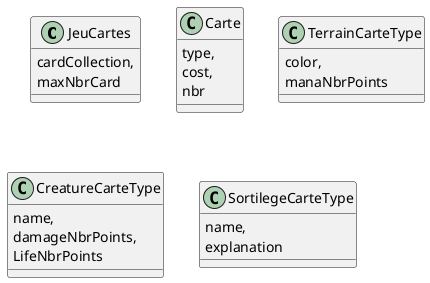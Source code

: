 @startuml


class JeuCartes {
    cardCollection,
    maxNbrCard
}

class Carte {
    type,
    cost,
    nbr
}

class TerrainCarteType {
    color,
    manaNbrPoints
}

class CreatureCarteType {
    name,
    damageNbrPoints,
    LifeNbrPoints
}

class SortilegeCarteType {
    name,
    explanation
}




@enduml